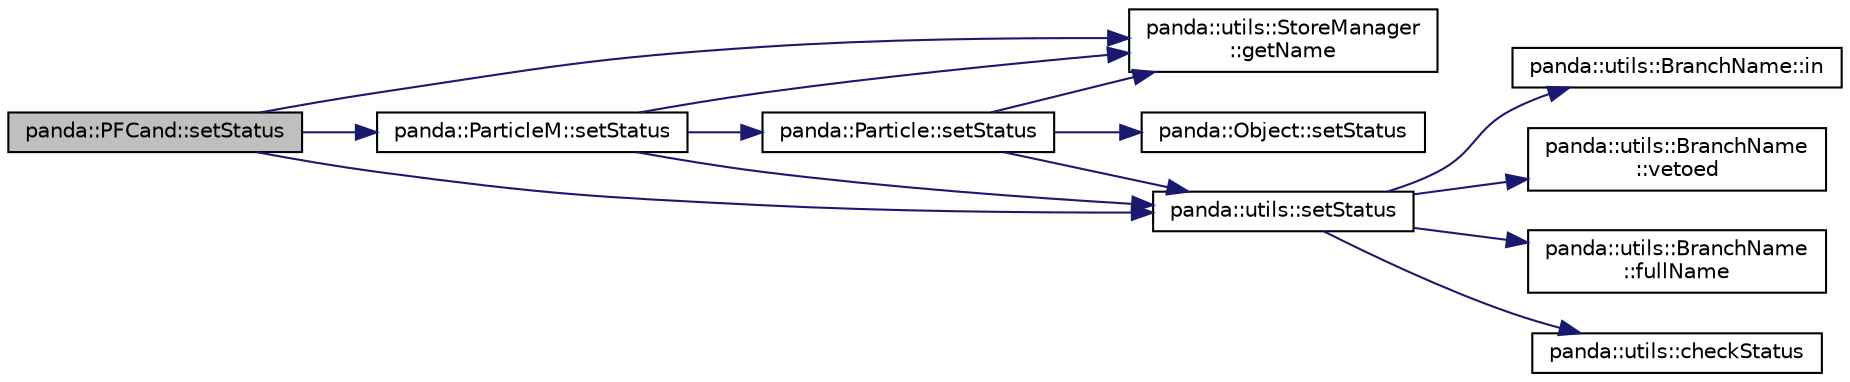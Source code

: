 digraph "panda::PFCand::setStatus"
{
 // INTERACTIVE_SVG=YES
  edge [fontname="Helvetica",fontsize="10",labelfontname="Helvetica",labelfontsize="10"];
  node [fontname="Helvetica",fontsize="10",shape=record];
  rankdir="LR";
  Node1 [label="panda::PFCand::setStatus",height=0.2,width=0.4,color="black", fillcolor="grey75", style="filled" fontcolor="black"];
  Node1 -> Node2 [color="midnightblue",fontsize="10",style="solid"];
  Node2 [label="panda::ParticleM::setStatus",height=0.2,width=0.4,color="black", fillcolor="white", style="filled",URL="$classpanda_1_1ParticleM.html#a3154bba2f00a8165994caa8ef55473bf",tooltip="Set status of branches with names that correspond to the variables of this object. "];
  Node2 -> Node3 [color="midnightblue",fontsize="10",style="solid"];
  Node3 [label="panda::Particle::setStatus",height=0.2,width=0.4,color="black", fillcolor="white", style="filled",URL="$classpanda_1_1Particle.html#a114feb26e7ed0b5fac53646fca93964e",tooltip="Set status of branches with names that correspond to the variables of this object. "];
  Node3 -> Node4 [color="midnightblue",fontsize="10",style="solid"];
  Node4 [label="panda::Object::setStatus",height=0.2,width=0.4,color="black", fillcolor="white", style="filled",URL="$classpanda_1_1Object.html#a282e820b1ad431db22ca4d4dd20b55e0",tooltip="Set status of branches with names that correspond to the variables of this object. "];
  Node3 -> Node5 [color="midnightblue",fontsize="10",style="solid"];
  Node5 [label="panda::utils::StoreManager\l::getName",height=0.2,width=0.4,color="black", fillcolor="white", style="filled",URL="$classpanda_1_1utils_1_1StoreManager.html#a6f30ec459d951e84a1196b7e2ffdcf49"];
  Node3 -> Node6 [color="midnightblue",fontsize="10",style="solid"];
  Node6 [label="panda::utils::setStatus",height=0.2,width=0.4,color="black", fillcolor="white", style="filled",URL="$namespacepanda_1_1utils.html#a01665f786d6a2acedb8f008f3fc9fc84",tooltip="Set status of a branch. "];
  Node6 -> Node7 [color="midnightblue",fontsize="10",style="solid"];
  Node7 [label="panda::utils::BranchName::in",height=0.2,width=0.4,color="black", fillcolor="white", style="filled",URL="$classpanda_1_1utils_1_1BranchName.html#a6cc8a6df7c5b12a0221fd49773cca6a7",tooltip="Is the name included and not vetoed? "];
  Node6 -> Node8 [color="midnightblue",fontsize="10",style="solid"];
  Node8 [label="panda::utils::BranchName\l::vetoed",height=0.2,width=0.4,color="black", fillcolor="white", style="filled",URL="$classpanda_1_1utils_1_1BranchName.html#ae3332329bf2afae5ed8e7c35e5d77ffa",tooltip="Is the name included and vetoed? "];
  Node6 -> Node9 [color="midnightblue",fontsize="10",style="solid"];
  Node9 [label="panda::utils::BranchName\l::fullName",height=0.2,width=0.4,color="black", fillcolor="white", style="filled",URL="$classpanda_1_1utils_1_1BranchName.html#a13958ff4a9d554d2c057c600b4f70412",tooltip="Prepend the branch name with &lt;objName.&gt;. "];
  Node6 -> Node10 [color="midnightblue",fontsize="10",style="solid"];
  Node10 [label="panda::utils::checkStatus",height=0.2,width=0.4,color="black", fillcolor="white", style="filled",URL="$namespacepanda_1_1utils.html#aafa411773a4b0ee829d99e6e5a0abdcd",tooltip="Check status of a branch. "];
  Node2 -> Node5 [color="midnightblue",fontsize="10",style="solid"];
  Node2 -> Node6 [color="midnightblue",fontsize="10",style="solid"];
  Node1 -> Node5 [color="midnightblue",fontsize="10",style="solid"];
  Node1 -> Node6 [color="midnightblue",fontsize="10",style="solid"];
}
